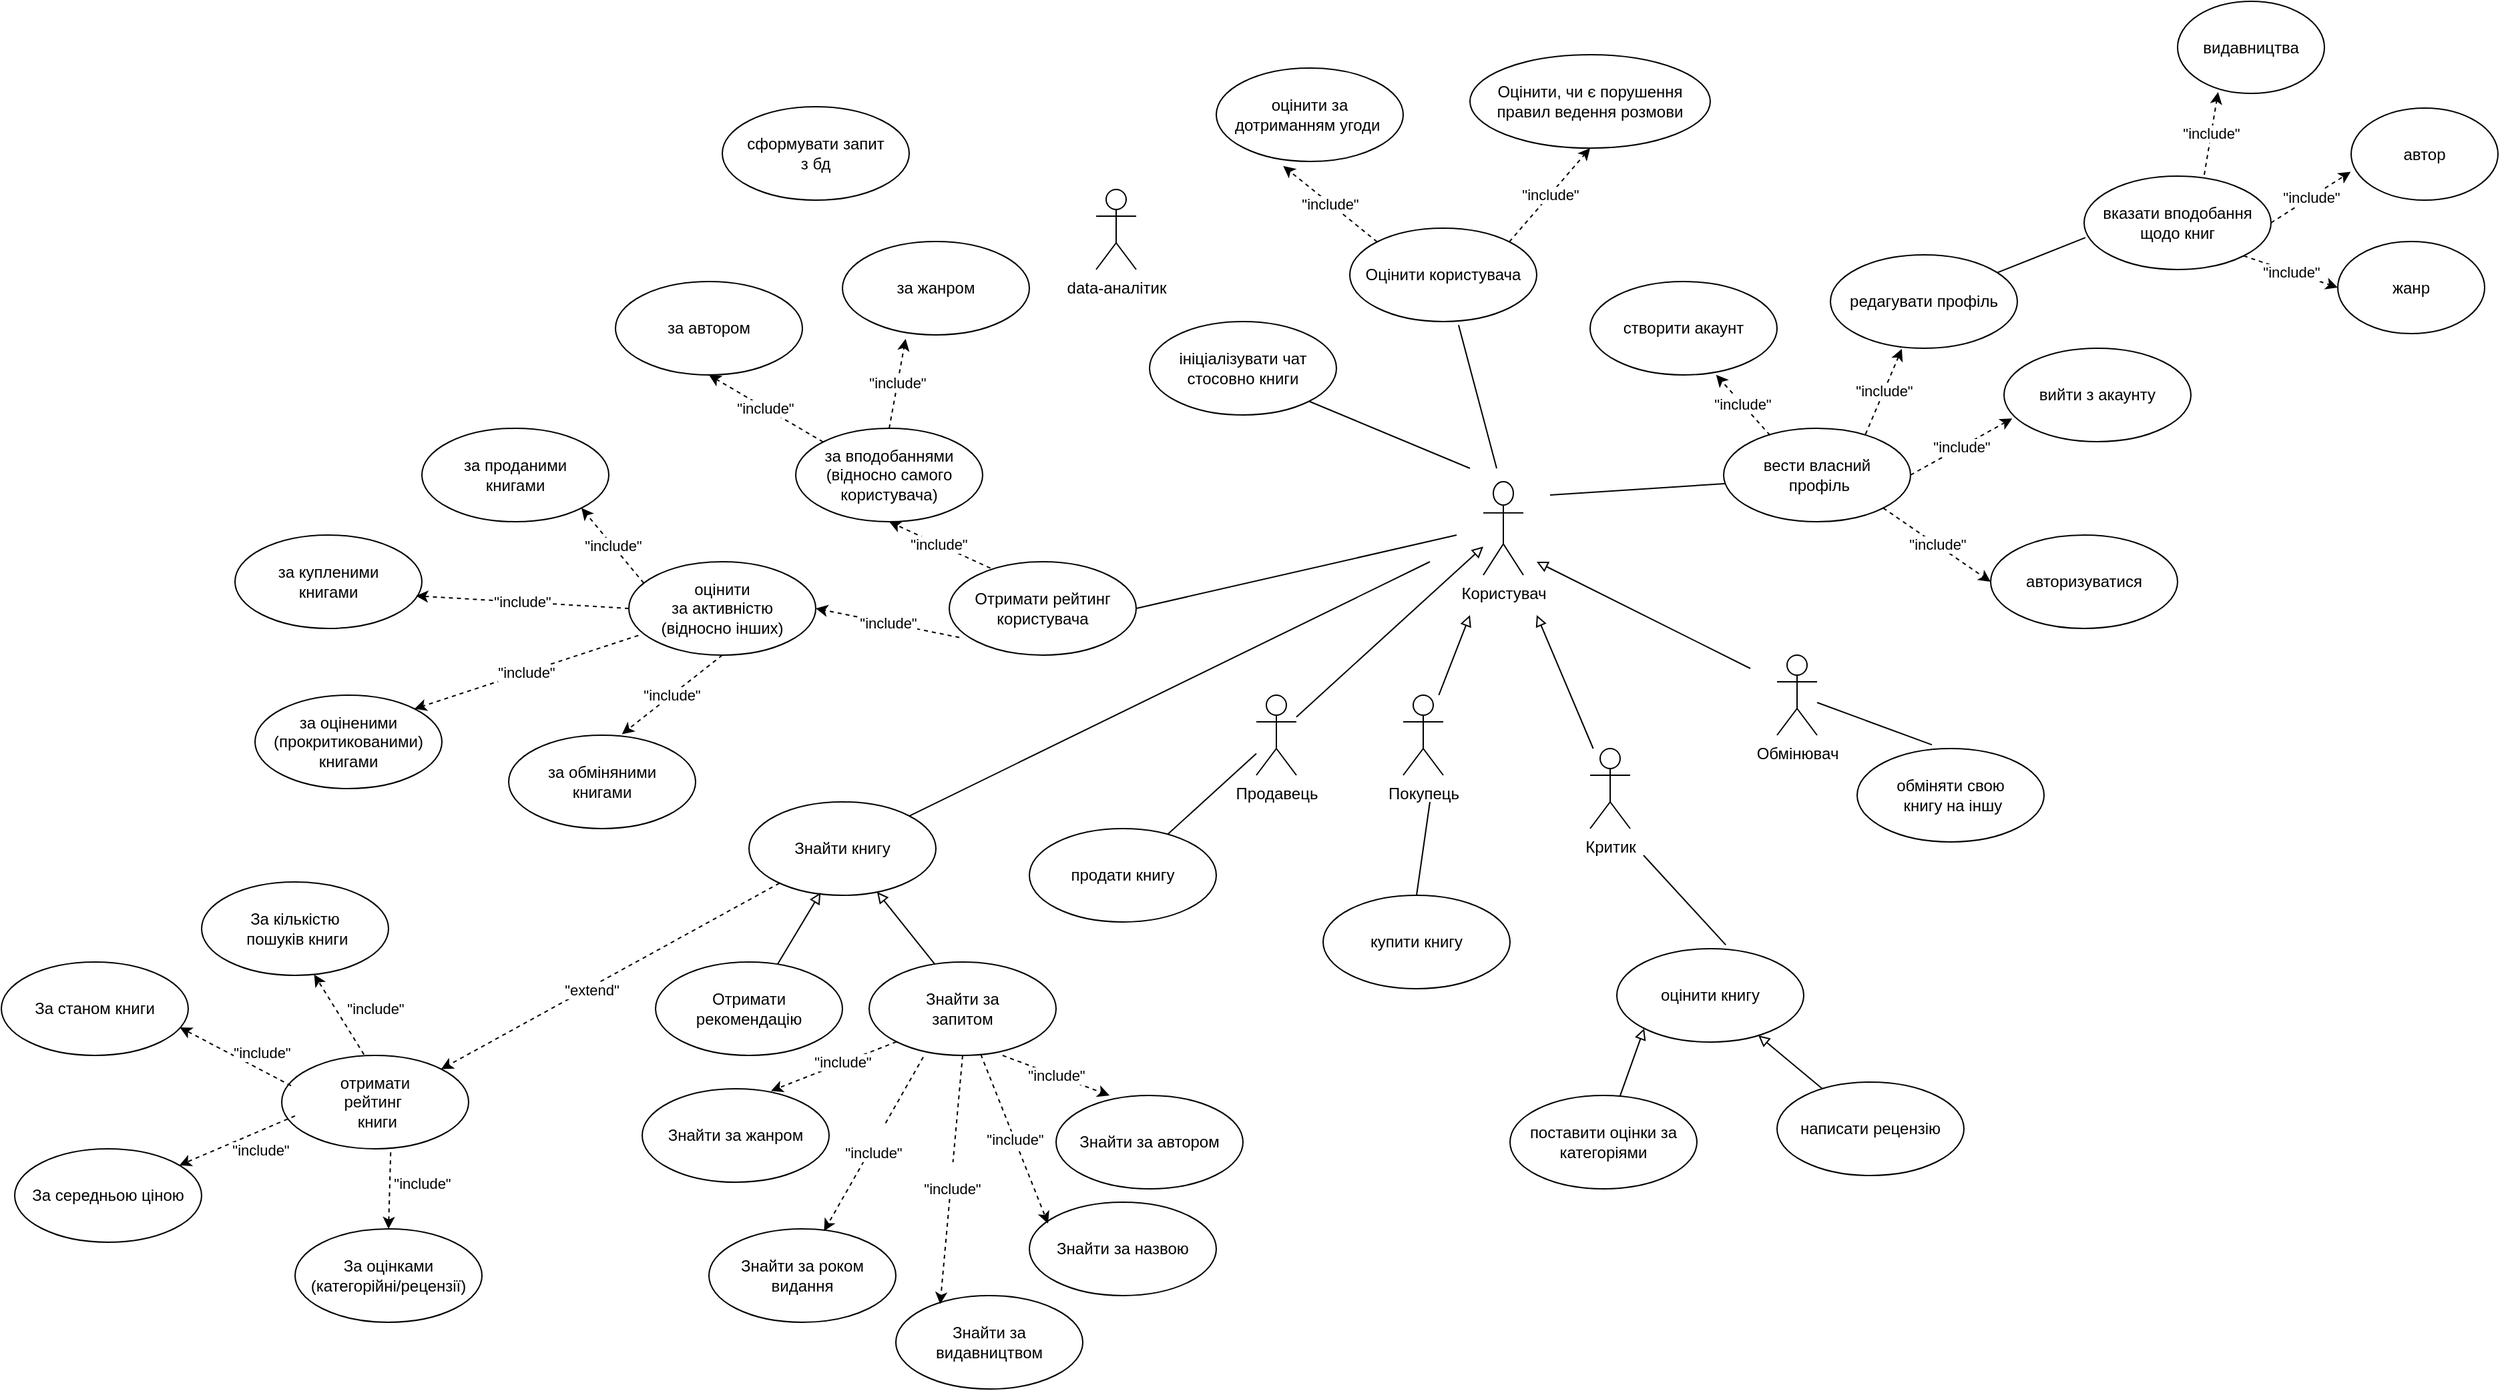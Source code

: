 <mxfile version="22.0.4" type="github">
  <diagram name="Page-1" id="PlRaamHKNmshIAI-MbCV">
    <mxGraphModel dx="2540" dy="1534" grid="1" gridSize="10" guides="1" tooltips="1" connect="1" arrows="1" fold="1" page="1" pageScale="1" pageWidth="850" pageHeight="1100" math="0" shadow="0">
      <root>
        <mxCell id="0" />
        <mxCell id="1" parent="0" />
        <mxCell id="7-uCfjUR-_uSP8bJXize-2" value="Користувач" style="shape=umlActor;verticalLabelPosition=bottom;verticalAlign=top;html=1;" parent="1" vertex="1">
          <mxGeometry x="230" y="130" width="30" height="70" as="geometry" />
        </mxCell>
        <mxCell id="7-uCfjUR-_uSP8bJXize-10" style="rounded=0;orthogonalLoop=1;jettySize=auto;html=1;endArrow=block;endFill=0;" parent="1" source="7-uCfjUR-_uSP8bJXize-3" target="7-uCfjUR-_uSP8bJXize-2" edge="1">
          <mxGeometry relative="1" as="geometry" />
        </mxCell>
        <mxCell id="7-uCfjUR-_uSP8bJXize-3" value="Продавець" style="shape=umlActor;verticalLabelPosition=bottom;verticalAlign=top;html=1;" parent="1" vertex="1">
          <mxGeometry x="60" y="290" width="30" height="60" as="geometry" />
        </mxCell>
        <mxCell id="7-uCfjUR-_uSP8bJXize-11" style="rounded=0;orthogonalLoop=1;jettySize=auto;html=1;endArrow=block;endFill=0;" parent="1" source="7-uCfjUR-_uSP8bJXize-6" edge="1">
          <mxGeometry relative="1" as="geometry">
            <mxPoint x="220" y="230" as="targetPoint" />
          </mxGeometry>
        </mxCell>
        <mxCell id="7-uCfjUR-_uSP8bJXize-6" value="Покупець" style="shape=umlActor;verticalLabelPosition=bottom;verticalAlign=top;html=1;" parent="1" vertex="1">
          <mxGeometry x="170" y="290" width="30" height="60" as="geometry" />
        </mxCell>
        <mxCell id="7-uCfjUR-_uSP8bJXize-12" style="rounded=0;orthogonalLoop=1;jettySize=auto;html=1;endArrow=block;endFill=0;" parent="1" source="7-uCfjUR-_uSP8bJXize-7" edge="1">
          <mxGeometry relative="1" as="geometry">
            <mxPoint x="270" y="230" as="targetPoint" />
          </mxGeometry>
        </mxCell>
        <mxCell id="7-uCfjUR-_uSP8bJXize-7" value="Критик" style="shape=umlActor;verticalLabelPosition=bottom;verticalAlign=top;html=1;" parent="1" vertex="1">
          <mxGeometry x="310" y="330" width="30" height="60" as="geometry" />
        </mxCell>
        <mxCell id="7-uCfjUR-_uSP8bJXize-9" value="Обмінювач" style="shape=umlActor;verticalLabelPosition=bottom;verticalAlign=top;html=1;" parent="1" vertex="1">
          <mxGeometry x="450" y="260" width="30" height="60" as="geometry" />
        </mxCell>
        <mxCell id="7-uCfjUR-_uSP8bJXize-13" style="rounded=0;orthogonalLoop=1;jettySize=auto;html=1;endArrow=block;endFill=0;" parent="1" edge="1">
          <mxGeometry relative="1" as="geometry">
            <mxPoint x="270" y="190" as="targetPoint" />
            <mxPoint x="430" y="270" as="sourcePoint" />
          </mxGeometry>
        </mxCell>
        <mxCell id="7-uCfjUR-_uSP8bJXize-15" value="створити акаунт" style="ellipse;whiteSpace=wrap;html=1;" parent="1" vertex="1">
          <mxGeometry x="310" y="-20" width="140" height="70" as="geometry" />
        </mxCell>
        <mxCell id="7-uCfjUR-_uSP8bJXize-16" value="авторизуватися" style="ellipse;whiteSpace=wrap;html=1;" parent="1" vertex="1">
          <mxGeometry x="610" y="170" width="140" height="70" as="geometry" />
        </mxCell>
        <mxCell id="7-uCfjUR-_uSP8bJXize-17" value="редагувати профіль" style="ellipse;whiteSpace=wrap;html=1;" parent="1" vertex="1">
          <mxGeometry x="490" y="-40" width="140" height="70" as="geometry" />
        </mxCell>
        <mxCell id="7-uCfjUR-_uSP8bJXize-18" value="вийти з акаунту" style="ellipse;whiteSpace=wrap;html=1;" parent="1" vertex="1">
          <mxGeometry x="620" y="30" width="140" height="70" as="geometry" />
        </mxCell>
        <mxCell id="7-uCfjUR-_uSP8bJXize-20" value="продати книгу" style="ellipse;whiteSpace=wrap;html=1;" parent="1" vertex="1">
          <mxGeometry x="-110" y="390" width="140" height="70" as="geometry" />
        </mxCell>
        <mxCell id="7-uCfjUR-_uSP8bJXize-21" value="купити книгу" style="ellipse;whiteSpace=wrap;html=1;" parent="1" vertex="1">
          <mxGeometry x="110" y="440" width="140" height="70" as="geometry" />
        </mxCell>
        <mxCell id="7-uCfjUR-_uSP8bJXize-23" value="оцінити книгу" style="ellipse;whiteSpace=wrap;html=1;" parent="1" vertex="1">
          <mxGeometry x="330" y="480" width="140" height="70" as="geometry" />
        </mxCell>
        <mxCell id="7-uCfjUR-_uSP8bJXize-24" value="Отримати рейтинг користувача" style="ellipse;whiteSpace=wrap;html=1;" parent="1" vertex="1">
          <mxGeometry x="-170" y="190" width="140" height="70" as="geometry" />
        </mxCell>
        <mxCell id="7-uCfjUR-_uSP8bJXize-29" style="rounded=0;orthogonalLoop=1;jettySize=auto;html=1;endArrow=none;endFill=0;entryX=0.019;entryY=0.591;entryDx=0;entryDy=0;entryPerimeter=0;" parent="1" target="BU4Vp2ihJxP2OycMbJh8-43" edge="1">
          <mxGeometry relative="1" as="geometry">
            <mxPoint x="280" y="140" as="sourcePoint" />
            <mxPoint x="454" y="233" as="targetPoint" />
          </mxGeometry>
        </mxCell>
        <mxCell id="7-uCfjUR-_uSP8bJXize-32" style="rounded=0;orthogonalLoop=1;jettySize=auto;html=1;endArrow=none;endFill=0;entryX=0.583;entryY=-0.04;entryDx=0;entryDy=0;entryPerimeter=0;" parent="1" target="7-uCfjUR-_uSP8bJXize-23" edge="1">
          <mxGeometry relative="1" as="geometry">
            <mxPoint x="350" y="410" as="sourcePoint" />
            <mxPoint x="424" y="445" as="targetPoint" />
          </mxGeometry>
        </mxCell>
        <mxCell id="7-uCfjUR-_uSP8bJXize-33" style="rounded=0;orthogonalLoop=1;jettySize=auto;html=1;endArrow=none;endFill=0;entryX=0.5;entryY=0;entryDx=0;entryDy=0;" parent="1" target="7-uCfjUR-_uSP8bJXize-21" edge="1">
          <mxGeometry relative="1" as="geometry">
            <mxPoint x="190" y="370" as="sourcePoint" />
            <mxPoint x="434" y="455" as="targetPoint" />
          </mxGeometry>
        </mxCell>
        <mxCell id="7-uCfjUR-_uSP8bJXize-37" style="rounded=0;orthogonalLoop=1;jettySize=auto;html=1;endArrow=none;endFill=0;" parent="1" source="7-uCfjUR-_uSP8bJXize-3" target="7-uCfjUR-_uSP8bJXize-20" edge="1">
          <mxGeometry relative="1" as="geometry">
            <mxPoint x="320" y="403" as="sourcePoint" />
            <mxPoint x="312" y="547" as="targetPoint" />
          </mxGeometry>
        </mxCell>
        <mxCell id="7-uCfjUR-_uSP8bJXize-39" style="rounded=0;orthogonalLoop=1;jettySize=auto;html=1;endArrow=none;endFill=0;entryX=1;entryY=0.5;entryDx=0;entryDy=0;" parent="1" target="7-uCfjUR-_uSP8bJXize-24" edge="1">
          <mxGeometry relative="1" as="geometry">
            <mxPoint x="210" y="170" as="sourcePoint" />
            <mxPoint x="332" y="567" as="targetPoint" />
          </mxGeometry>
        </mxCell>
        <mxCell id="7-uCfjUR-_uSP8bJXize-40" value="обміняти свою&lt;br&gt;&amp;nbsp;книгу на іншу" style="ellipse;whiteSpace=wrap;html=1;" parent="1" vertex="1">
          <mxGeometry x="510" y="330" width="140" height="70" as="geometry" />
        </mxCell>
        <mxCell id="7-uCfjUR-_uSP8bJXize-41" style="rounded=0;orthogonalLoop=1;jettySize=auto;html=1;endArrow=none;endFill=0;entryX=0.4;entryY=-0.04;entryDx=0;entryDy=0;entryPerimeter=0;" parent="1" source="7-uCfjUR-_uSP8bJXize-9" target="7-uCfjUR-_uSP8bJXize-40" edge="1">
          <mxGeometry relative="1" as="geometry">
            <mxPoint x="620" y="410" as="sourcePoint" />
            <mxPoint x="342" y="577" as="targetPoint" />
          </mxGeometry>
        </mxCell>
        <mxCell id="7-uCfjUR-_uSP8bJXize-42" value="ініціалізувати чат стосовно книги" style="ellipse;whiteSpace=wrap;html=1;" parent="1" vertex="1">
          <mxGeometry x="-20" y="10" width="140" height="70" as="geometry" />
        </mxCell>
        <mxCell id="7-uCfjUR-_uSP8bJXize-43" style="rounded=0;orthogonalLoop=1;jettySize=auto;html=1;endArrow=none;endFill=0;entryX=1;entryY=1;entryDx=0;entryDy=0;" parent="1" target="7-uCfjUR-_uSP8bJXize-42" edge="1">
          <mxGeometry relative="1" as="geometry">
            <mxPoint x="220" y="120" as="sourcePoint" />
            <mxPoint x="352" y="587" as="targetPoint" />
          </mxGeometry>
        </mxCell>
        <mxCell id="BU4Vp2ihJxP2OycMbJh8-3" style="rounded=0;orthogonalLoop=1;jettySize=auto;html=1;entryX=0;entryY=1;entryDx=0;entryDy=0;endArrow=block;endFill=0;" parent="1" source="BU4Vp2ihJxP2OycMbJh8-1" target="7-uCfjUR-_uSP8bJXize-23" edge="1">
          <mxGeometry relative="1" as="geometry" />
        </mxCell>
        <mxCell id="BU4Vp2ihJxP2OycMbJh8-1" value="поставити оцінки за категоріями" style="ellipse;whiteSpace=wrap;html=1;" parent="1" vertex="1">
          <mxGeometry x="250" y="590" width="140" height="70" as="geometry" />
        </mxCell>
        <mxCell id="BU4Vp2ihJxP2OycMbJh8-4" style="rounded=0;orthogonalLoop=1;jettySize=auto;html=1;endArrow=block;endFill=0;" parent="1" source="BU4Vp2ihJxP2OycMbJh8-2" target="7-uCfjUR-_uSP8bJXize-23" edge="1">
          <mxGeometry relative="1" as="geometry" />
        </mxCell>
        <mxCell id="BU4Vp2ihJxP2OycMbJh8-2" value="написати рецензію" style="ellipse;whiteSpace=wrap;html=1;" parent="1" vertex="1">
          <mxGeometry x="450" y="580" width="140" height="70" as="geometry" />
        </mxCell>
        <mxCell id="BU4Vp2ihJxP2OycMbJh8-5" value="Знайти книгу" style="ellipse;whiteSpace=wrap;html=1;" parent="1" vertex="1">
          <mxGeometry x="-320" y="370" width="140" height="70" as="geometry" />
        </mxCell>
        <mxCell id="BU4Vp2ihJxP2OycMbJh8-6" value="Знайти за автором" style="ellipse;whiteSpace=wrap;html=1;" parent="1" vertex="1">
          <mxGeometry x="-90" y="590" width="140" height="70" as="geometry" />
        </mxCell>
        <mxCell id="BU4Vp2ihJxP2OycMbJh8-7" value="Знайти за жанром" style="ellipse;whiteSpace=wrap;html=1;" parent="1" vertex="1">
          <mxGeometry x="-400" y="585" width="140" height="70" as="geometry" />
        </mxCell>
        <mxCell id="BU4Vp2ihJxP2OycMbJh8-8" value="Знайти за видавництвом" style="ellipse;whiteSpace=wrap;html=1;" parent="1" vertex="1">
          <mxGeometry x="-210" y="740" width="140" height="70" as="geometry" />
        </mxCell>
        <mxCell id="BU4Vp2ihJxP2OycMbJh8-9" value="Знайти за роком видання" style="ellipse;whiteSpace=wrap;html=1;" parent="1" vertex="1">
          <mxGeometry x="-350" y="690" width="140" height="70" as="geometry" />
        </mxCell>
        <mxCell id="BU4Vp2ihJxP2OycMbJh8-10" value="Знайти за назвою" style="ellipse;whiteSpace=wrap;html=1;" parent="1" vertex="1">
          <mxGeometry x="-110" y="670" width="140" height="70" as="geometry" />
        </mxCell>
        <mxCell id="BU4Vp2ihJxP2OycMbJh8-12" value="Отримати &lt;br&gt;рекомендацію" style="ellipse;whiteSpace=wrap;html=1;" parent="1" vertex="1">
          <mxGeometry x="-390" y="490" width="140" height="70" as="geometry" />
        </mxCell>
        <mxCell id="BU4Vp2ihJxP2OycMbJh8-13" value="Знайти за &lt;br&gt;запитом" style="ellipse;whiteSpace=wrap;html=1;" parent="1" vertex="1">
          <mxGeometry x="-230" y="490" width="140" height="70" as="geometry" />
        </mxCell>
        <mxCell id="BU4Vp2ihJxP2OycMbJh8-17" style="rounded=0;orthogonalLoop=1;jettySize=auto;html=1;exitX=0;exitY=1;exitDx=0;exitDy=0;entryX=0.689;entryY=0.023;entryDx=0;entryDy=0;entryPerimeter=0;dashed=1;" parent="1" source="BU4Vp2ihJxP2OycMbJh8-13" target="BU4Vp2ihJxP2OycMbJh8-7" edge="1">
          <mxGeometry relative="1" as="geometry" />
        </mxCell>
        <mxCell id="BU4Vp2ihJxP2OycMbJh8-22" value="&quot;include&quot;" style="edgeLabel;html=1;align=center;verticalAlign=middle;resizable=0;points=[];" parent="BU4Vp2ihJxP2OycMbJh8-17" vertex="1" connectable="0">
          <mxGeometry x="0.253" y="-3" relative="1" as="geometry">
            <mxPoint x="19" y="-5" as="offset" />
          </mxGeometry>
        </mxCell>
        <mxCell id="BU4Vp2ihJxP2OycMbJh8-18" value="&quot;include&quot;" style="rounded=0;orthogonalLoop=1;jettySize=auto;html=1;entryX=0.286;entryY=0;entryDx=0;entryDy=0;entryPerimeter=0;dashed=1;exitX=0.714;exitY=1;exitDx=0;exitDy=0;exitPerimeter=0;" parent="1" source="BU4Vp2ihJxP2OycMbJh8-13" target="BU4Vp2ihJxP2OycMbJh8-6" edge="1">
          <mxGeometry x="0.006" relative="1" as="geometry">
            <mxPoint x="-130" y="550" as="sourcePoint" />
            <mxPoint x="-224" y="602" as="targetPoint" />
            <mxPoint as="offset" />
          </mxGeometry>
        </mxCell>
        <mxCell id="BU4Vp2ihJxP2OycMbJh8-19" value="&lt;br&gt;&lt;span style=&quot;color: rgb(0, 0, 0); font-family: Helvetica; font-size: 11px; font-style: normal; font-variant-ligatures: normal; font-variant-caps: normal; font-weight: 400; letter-spacing: normal; orphans: 2; text-align: center; text-indent: 0px; text-transform: none; widows: 2; word-spacing: 0px; -webkit-text-stroke-width: 0px; background-color: rgb(255, 255, 255); text-decoration-thickness: initial; text-decoration-style: initial; text-decoration-color: initial; float: none; display: inline !important;&quot;&gt;&quot;include&quot;&lt;/span&gt;&lt;br&gt;" style="rounded=0;orthogonalLoop=1;jettySize=auto;html=1;exitX=0.311;exitY=1.017;exitDx=0;exitDy=0;entryX=0.637;entryY=0.023;entryDx=0;entryDy=0;entryPerimeter=0;dashed=1;exitPerimeter=0;" parent="1" edge="1">
          <mxGeometry relative="1" as="geometry">
            <mxPoint x="-189.46" y="561.19" as="sourcePoint" />
            <mxPoint x="-263.82" y="691.61" as="targetPoint" />
          </mxGeometry>
        </mxCell>
        <mxCell id="BU4Vp2ihJxP2OycMbJh8-20" value="&lt;br&gt;&lt;span style=&quot;color: rgb(0, 0, 0); font-family: Helvetica; font-size: 11px; font-style: normal; font-variant-ligatures: normal; font-variant-caps: normal; font-weight: 400; letter-spacing: normal; orphans: 2; text-align: center; text-indent: 0px; text-transform: none; widows: 2; word-spacing: 0px; -webkit-text-stroke-width: 0px; background-color: rgb(255, 255, 255); text-decoration-thickness: initial; text-decoration-style: initial; text-decoration-color: initial; float: none; display: inline !important;&quot;&gt;&quot;include&quot;&lt;/span&gt;&lt;br&gt;" style="rounded=0;orthogonalLoop=1;jettySize=auto;html=1;exitX=0.5;exitY=1;exitDx=0;exitDy=0;entryX=0.237;entryY=0.091;entryDx=0;entryDy=0;entryPerimeter=0;dashed=1;" parent="1" source="BU4Vp2ihJxP2OycMbJh8-13" target="BU4Vp2ihJxP2OycMbJh8-8" edge="1">
          <mxGeometry relative="1" as="geometry">
            <mxPoint x="-179" y="580" as="sourcePoint" />
            <mxPoint x="-204" y="622" as="targetPoint" />
          </mxGeometry>
        </mxCell>
        <mxCell id="BU4Vp2ihJxP2OycMbJh8-21" value="&quot;include&quot;" style="rounded=0;orthogonalLoop=1;jettySize=auto;html=1;entryX=0.1;entryY=0.229;entryDx=0;entryDy=0;entryPerimeter=0;dashed=1;" parent="1" source="BU4Vp2ihJxP2OycMbJh8-13" target="BU4Vp2ihJxP2OycMbJh8-10" edge="1">
          <mxGeometry relative="1" as="geometry">
            <mxPoint x="-169" y="590" as="sourcePoint" />
            <mxPoint x="-194" y="632" as="targetPoint" />
          </mxGeometry>
        </mxCell>
        <mxCell id="BU4Vp2ihJxP2OycMbJh8-24" style="rounded=0;orthogonalLoop=1;jettySize=auto;html=1;endArrow=block;endFill=0;exitX=0.351;exitY=0.023;exitDx=0;exitDy=0;exitPerimeter=0;" parent="1" source="BU4Vp2ihJxP2OycMbJh8-13" target="BU4Vp2ihJxP2OycMbJh8-5" edge="1">
          <mxGeometry relative="1" as="geometry">
            <mxPoint x="206" y="643" as="sourcePoint" />
            <mxPoint x="170" y="580" as="targetPoint" />
          </mxGeometry>
        </mxCell>
        <mxCell id="BU4Vp2ihJxP2OycMbJh8-25" style="rounded=0;orthogonalLoop=1;jettySize=auto;html=1;endArrow=block;endFill=0;exitX=0.653;exitY=0.023;exitDx=0;exitDy=0;exitPerimeter=0;entryX=0.383;entryY=0.971;entryDx=0;entryDy=0;entryPerimeter=0;" parent="1" source="BU4Vp2ihJxP2OycMbJh8-12" target="BU4Vp2ihJxP2OycMbJh8-5" edge="1">
          <mxGeometry relative="1" as="geometry">
            <mxPoint x="-171" y="502" as="sourcePoint" />
            <mxPoint x="-214" y="447" as="targetPoint" />
          </mxGeometry>
        </mxCell>
        <mxCell id="BU4Vp2ihJxP2OycMbJh8-26" value="оцінити &lt;br&gt;за активністю&lt;br&gt;(відносно інших)" style="ellipse;whiteSpace=wrap;html=1;" parent="1" vertex="1">
          <mxGeometry x="-410" y="190" width="140" height="70" as="geometry" />
        </mxCell>
        <mxCell id="BU4Vp2ihJxP2OycMbJh8-27" value="за вподобаннями&lt;br&gt;(відносно самого користувача)" style="ellipse;whiteSpace=wrap;html=1;" parent="1" vertex="1">
          <mxGeometry x="-285" y="90" width="140" height="70" as="geometry" />
        </mxCell>
        <mxCell id="BU4Vp2ihJxP2OycMbJh8-29" value="&quot;include&quot;" style="rounded=0;orthogonalLoop=1;jettySize=auto;html=1;entryX=1;entryY=0.5;entryDx=0;entryDy=0;dashed=1;exitX=0.054;exitY=0.811;exitDx=0;exitDy=0;exitPerimeter=0;" parent="1" source="7-uCfjUR-_uSP8bJXize-24" target="BU4Vp2ihJxP2OycMbJh8-26" edge="1">
          <mxGeometry x="0.006" relative="1" as="geometry">
            <mxPoint x="-120" y="570" as="sourcePoint" />
            <mxPoint x="-40" y="600" as="targetPoint" />
            <mxPoint as="offset" />
          </mxGeometry>
        </mxCell>
        <mxCell id="BU4Vp2ihJxP2OycMbJh8-30" value="&quot;include&quot;" style="rounded=0;orthogonalLoop=1;jettySize=auto;html=1;entryX=0.5;entryY=1;entryDx=0;entryDy=0;dashed=1;exitX=0.22;exitY=0.069;exitDx=0;exitDy=0;exitPerimeter=0;" parent="1" source="7-uCfjUR-_uSP8bJXize-24" target="BU4Vp2ihJxP2OycMbJh8-27" edge="1">
          <mxGeometry x="0.015" relative="1" as="geometry">
            <mxPoint x="-112" y="217" as="sourcePoint" />
            <mxPoint x="-210" y="235" as="targetPoint" />
            <mxPoint as="offset" />
          </mxGeometry>
        </mxCell>
        <mxCell id="BU4Vp2ihJxP2OycMbJh8-31" value="за жанром" style="ellipse;whiteSpace=wrap;html=1;" parent="1" vertex="1">
          <mxGeometry x="-250" y="-50" width="140" height="70" as="geometry" />
        </mxCell>
        <mxCell id="BU4Vp2ihJxP2OycMbJh8-32" value="за автором" style="ellipse;whiteSpace=wrap;html=1;" parent="1" vertex="1">
          <mxGeometry x="-420" y="-20" width="140" height="70" as="geometry" />
        </mxCell>
        <mxCell id="BU4Vp2ihJxP2OycMbJh8-34" value="за проданими &lt;br&gt;книгами" style="ellipse;whiteSpace=wrap;html=1;" parent="1" vertex="1">
          <mxGeometry x="-565" y="90" width="140" height="70" as="geometry" />
        </mxCell>
        <mxCell id="BU4Vp2ihJxP2OycMbJh8-35" value="за обміняними&lt;br&gt;книгами" style="ellipse;whiteSpace=wrap;html=1;" parent="1" vertex="1">
          <mxGeometry x="-500" y="320" width="140" height="70" as="geometry" />
        </mxCell>
        <mxCell id="BU4Vp2ihJxP2OycMbJh8-36" value="за купленими&lt;br&gt;книгами" style="ellipse;whiteSpace=wrap;html=1;" parent="1" vertex="1">
          <mxGeometry x="-705" y="170" width="140" height="70" as="geometry" />
        </mxCell>
        <mxCell id="BU4Vp2ihJxP2OycMbJh8-37" value="за оціненими&lt;br&gt;(прокритикованими)&lt;br&gt;книгами" style="ellipse;whiteSpace=wrap;html=1;" parent="1" vertex="1">
          <mxGeometry x="-690" y="290" width="140" height="70" as="geometry" />
        </mxCell>
        <mxCell id="BU4Vp2ihJxP2OycMbJh8-38" value="&quot;include&quot;" style="rounded=0;orthogonalLoop=1;jettySize=auto;html=1;entryX=1;entryY=1;entryDx=0;entryDy=0;dashed=1;exitX=0.08;exitY=0.229;exitDx=0;exitDy=0;exitPerimeter=0;" parent="1" source="BU4Vp2ihJxP2OycMbJh8-26" target="BU4Vp2ihJxP2OycMbJh8-34" edge="1">
          <mxGeometry x="0.006" relative="1" as="geometry">
            <mxPoint x="-112" y="217" as="sourcePoint" />
            <mxPoint x="-210" y="235" as="targetPoint" />
            <mxPoint as="offset" />
          </mxGeometry>
        </mxCell>
        <mxCell id="BU4Vp2ihJxP2OycMbJh8-39" value="&quot;include&quot;" style="rounded=0;orthogonalLoop=1;jettySize=auto;html=1;entryX=0.969;entryY=0.651;entryDx=0;entryDy=0;dashed=1;exitX=0;exitY=0.5;exitDx=0;exitDy=0;entryPerimeter=0;" parent="1" source="BU4Vp2ihJxP2OycMbJh8-26" target="BU4Vp2ihJxP2OycMbJh8-36" edge="1">
          <mxGeometry x="0.006" relative="1" as="geometry">
            <mxPoint x="-102" y="227" as="sourcePoint" />
            <mxPoint x="-200" y="245" as="targetPoint" />
            <mxPoint as="offset" />
          </mxGeometry>
        </mxCell>
        <mxCell id="BU4Vp2ihJxP2OycMbJh8-40" value="&quot;include&quot;" style="rounded=0;orthogonalLoop=1;jettySize=auto;html=1;entryX=1;entryY=0;entryDx=0;entryDy=0;dashed=1;exitX=0.051;exitY=0.789;exitDx=0;exitDy=0;exitPerimeter=0;" parent="1" source="BU4Vp2ihJxP2OycMbJh8-26" target="BU4Vp2ihJxP2OycMbJh8-37" edge="1">
          <mxGeometry x="0.006" relative="1" as="geometry">
            <mxPoint x="-92" y="237" as="sourcePoint" />
            <mxPoint x="-190" y="255" as="targetPoint" />
            <mxPoint as="offset" />
          </mxGeometry>
        </mxCell>
        <mxCell id="BU4Vp2ihJxP2OycMbJh8-41" value="&quot;include&quot;" style="rounded=0;orthogonalLoop=1;jettySize=auto;html=1;entryX=0.606;entryY=-0.011;entryDx=0;entryDy=0;dashed=1;exitX=0.5;exitY=1;exitDx=0;exitDy=0;entryPerimeter=0;" parent="1" source="BU4Vp2ihJxP2OycMbJh8-26" target="BU4Vp2ihJxP2OycMbJh8-35" edge="1">
          <mxGeometry x="0.006" relative="1" as="geometry">
            <mxPoint x="-82" y="247" as="sourcePoint" />
            <mxPoint x="-180" y="265" as="targetPoint" />
            <mxPoint as="offset" />
          </mxGeometry>
        </mxCell>
        <mxCell id="BU4Vp2ihJxP2OycMbJh8-43" value="вести власний&lt;br&gt;&amp;nbsp;профіль" style="ellipse;whiteSpace=wrap;html=1;" parent="1" vertex="1">
          <mxGeometry x="410" y="90" width="140" height="70" as="geometry" />
        </mxCell>
        <mxCell id="BU4Vp2ihJxP2OycMbJh8-44" value="&quot;include&quot;" style="rounded=0;orthogonalLoop=1;jettySize=auto;html=1;entryX=0;entryY=0.5;entryDx=0;entryDy=0;dashed=1;exitX=1;exitY=1;exitDx=0;exitDy=0;" parent="1" source="BU4Vp2ihJxP2OycMbJh8-43" target="7-uCfjUR-_uSP8bJXize-16" edge="1">
          <mxGeometry x="0.006" relative="1" as="geometry">
            <mxPoint x="548" y="186" as="sourcePoint" />
            <mxPoint x="450" y="204" as="targetPoint" />
            <mxPoint as="offset" />
          </mxGeometry>
        </mxCell>
        <mxCell id="BU4Vp2ihJxP2OycMbJh8-45" value="&quot;include&quot;" style="rounded=0;orthogonalLoop=1;jettySize=auto;html=1;entryX=0.044;entryY=0.752;entryDx=0;entryDy=0;dashed=1;exitX=1;exitY=0.5;exitDx=0;exitDy=0;entryPerimeter=0;" parent="1" source="BU4Vp2ihJxP2OycMbJh8-43" target="7-uCfjUR-_uSP8bJXize-18" edge="1">
          <mxGeometry x="0.006" relative="1" as="geometry">
            <mxPoint x="539" y="160" as="sourcePoint" />
            <mxPoint x="620" y="215" as="targetPoint" />
            <mxPoint as="offset" />
          </mxGeometry>
        </mxCell>
        <mxCell id="BU4Vp2ihJxP2OycMbJh8-46" value="&quot;include&quot;" style="rounded=0;orthogonalLoop=1;jettySize=auto;html=1;entryX=0.382;entryY=1.007;entryDx=0;entryDy=0;dashed=1;exitX=0.759;exitY=0.064;exitDx=0;exitDy=0;exitPerimeter=0;entryPerimeter=0;" parent="1" source="BU4Vp2ihJxP2OycMbJh8-43" target="7-uCfjUR-_uSP8bJXize-17" edge="1">
          <mxGeometry x="0.006" relative="1" as="geometry">
            <mxPoint x="549" y="170" as="sourcePoint" />
            <mxPoint x="630" y="225" as="targetPoint" />
            <mxPoint as="offset" />
          </mxGeometry>
        </mxCell>
        <mxCell id="BU4Vp2ihJxP2OycMbJh8-47" value="&quot;include&quot;" style="rounded=0;orthogonalLoop=1;jettySize=auto;html=1;entryX=0.674;entryY=0.999;entryDx=0;entryDy=0;dashed=1;exitX=0.248;exitY=0.074;exitDx=0;exitDy=0;exitPerimeter=0;entryPerimeter=0;" parent="1" source="BU4Vp2ihJxP2OycMbJh8-43" target="7-uCfjUR-_uSP8bJXize-15" edge="1">
          <mxGeometry x="0.006" relative="1" as="geometry">
            <mxPoint x="559" y="180" as="sourcePoint" />
            <mxPoint x="640" y="235" as="targetPoint" />
            <mxPoint as="offset" />
          </mxGeometry>
        </mxCell>
        <mxCell id="BU4Vp2ihJxP2OycMbJh8-56" value="оцінити за &lt;br&gt;дотриманням угоди&amp;nbsp;" style="ellipse;whiteSpace=wrap;html=1;" parent="1" vertex="1">
          <mxGeometry x="30" y="-180" width="140" height="70" as="geometry" />
        </mxCell>
        <mxCell id="BU4Vp2ihJxP2OycMbJh8-57" value="Оцінити, чи є порушення правил ведення розмови" style="ellipse;whiteSpace=wrap;html=1;" parent="1" vertex="1">
          <mxGeometry x="220" y="-190" width="180" height="70" as="geometry" />
        </mxCell>
        <mxCell id="BU4Vp2ihJxP2OycMbJh8-58" value="Оцінити користувача" style="ellipse;whiteSpace=wrap;html=1;" parent="1" vertex="1">
          <mxGeometry x="130" y="-60" width="140" height="70" as="geometry" />
        </mxCell>
        <mxCell id="BU4Vp2ihJxP2OycMbJh8-60" value="&quot;include&quot;" style="rounded=0;orthogonalLoop=1;jettySize=auto;html=1;dashed=1;exitX=1;exitY=0;exitDx=0;exitDy=0;entryX=0.5;entryY=1;entryDx=0;entryDy=0;" parent="1" source="BU4Vp2ihJxP2OycMbJh8-58" target="BU4Vp2ihJxP2OycMbJh8-57" edge="1">
          <mxGeometry x="0.006" relative="1" as="geometry">
            <mxPoint x="500" y="130" as="sourcePoint" />
            <mxPoint x="880" y="260" as="targetPoint" />
            <mxPoint as="offset" />
          </mxGeometry>
        </mxCell>
        <mxCell id="BU4Vp2ihJxP2OycMbJh8-61" value="&quot;include&quot;" style="rounded=0;orthogonalLoop=1;jettySize=auto;html=1;dashed=1;exitX=0;exitY=0;exitDx=0;exitDy=0;entryX=0.358;entryY=1.048;entryDx=0;entryDy=0;entryPerimeter=0;" parent="1" source="BU4Vp2ihJxP2OycMbJh8-58" target="BU4Vp2ihJxP2OycMbJh8-56" edge="1">
          <mxGeometry x="0.006" relative="1" as="geometry">
            <mxPoint x="800" y="280" as="sourcePoint" />
            <mxPoint x="1040" y="285" as="targetPoint" />
            <mxPoint as="offset" />
          </mxGeometry>
        </mxCell>
        <mxCell id="BU4Vp2ihJxP2OycMbJh8-62" style="rounded=0;orthogonalLoop=1;jettySize=auto;html=1;endArrow=none;endFill=0;entryX=0.582;entryY=1.038;entryDx=0;entryDy=0;entryPerimeter=0;" parent="1" target="BU4Vp2ihJxP2OycMbJh8-58" edge="1">
          <mxGeometry relative="1" as="geometry">
            <mxPoint x="240" y="120" as="sourcePoint" />
            <mxPoint x="110" y="80" as="targetPoint" />
          </mxGeometry>
        </mxCell>
        <mxCell id="BU4Vp2ihJxP2OycMbJh8-65" value="&quot;include&quot;" style="rounded=0;orthogonalLoop=1;jettySize=auto;html=1;entryX=0.5;entryY=1;entryDx=0;entryDy=0;dashed=1;exitX=0;exitY=0;exitDx=0;exitDy=0;" parent="1" source="BU4Vp2ihJxP2OycMbJh8-27" target="BU4Vp2ihJxP2OycMbJh8-32" edge="1">
          <mxGeometry x="0.015" relative="1" as="geometry">
            <mxPoint x="-129" y="205" as="sourcePoint" />
            <mxPoint x="-205" y="170" as="targetPoint" />
            <mxPoint as="offset" />
          </mxGeometry>
        </mxCell>
        <mxCell id="BU4Vp2ihJxP2OycMbJh8-66" value="&quot;include&quot;" style="rounded=0;orthogonalLoop=1;jettySize=auto;html=1;entryX=0.338;entryY=1.042;entryDx=0;entryDy=0;dashed=1;exitX=0.5;exitY=0;exitDx=0;exitDy=0;entryPerimeter=0;" parent="1" source="BU4Vp2ihJxP2OycMbJh8-27" target="BU4Vp2ihJxP2OycMbJh8-31" edge="1">
          <mxGeometry x="0.015" relative="1" as="geometry">
            <mxPoint x="-119" y="215" as="sourcePoint" />
            <mxPoint x="-195" y="180" as="targetPoint" />
            <mxPoint as="offset" />
          </mxGeometry>
        </mxCell>
        <mxCell id="BU4Vp2ihJxP2OycMbJh8-67" value="вказати вподобання щодо книг" style="ellipse;whiteSpace=wrap;html=1;" parent="1" vertex="1">
          <mxGeometry x="680" y="-99" width="140" height="70" as="geometry" />
        </mxCell>
        <mxCell id="BU4Vp2ihJxP2OycMbJh8-70" style="rounded=0;orthogonalLoop=1;jettySize=auto;html=1;endArrow=none;endFill=0;entryX=0.007;entryY=0.658;entryDx=0;entryDy=0;entryPerimeter=0;" parent="1" source="7-uCfjUR-_uSP8bJXize-17" target="BU4Vp2ihJxP2OycMbJh8-67" edge="1">
          <mxGeometry relative="1" as="geometry">
            <mxPoint x="260" y="140" as="sourcePoint" />
            <mxPoint x="231" y="33" as="targetPoint" />
          </mxGeometry>
        </mxCell>
        <mxCell id="BU4Vp2ihJxP2OycMbJh8-71" value="жанр" style="ellipse;whiteSpace=wrap;html=1;" parent="1" vertex="1">
          <mxGeometry x="870" y="-50" width="110" height="69" as="geometry" />
        </mxCell>
        <mxCell id="BU4Vp2ihJxP2OycMbJh8-72" value="автор" style="ellipse;whiteSpace=wrap;html=1;" parent="1" vertex="1">
          <mxGeometry x="880" y="-150" width="110" height="69" as="geometry" />
        </mxCell>
        <mxCell id="BU4Vp2ihJxP2OycMbJh8-73" value="видавництва" style="ellipse;whiteSpace=wrap;html=1;" parent="1" vertex="1">
          <mxGeometry x="750" y="-230" width="110" height="69" as="geometry" />
        </mxCell>
        <mxCell id="BU4Vp2ihJxP2OycMbJh8-74" value="&quot;include&quot;" style="rounded=0;orthogonalLoop=1;jettySize=auto;html=1;entryX=0;entryY=0.5;entryDx=0;entryDy=0;dashed=1;exitX=1;exitY=1;exitDx=0;exitDy=0;" parent="1" source="BU4Vp2ihJxP2OycMbJh8-67" target="BU4Vp2ihJxP2OycMbJh8-71" edge="1">
          <mxGeometry x="0.006" relative="1" as="geometry">
            <mxPoint x="526" y="104" as="sourcePoint" />
            <mxPoint x="553" y="40" as="targetPoint" />
            <mxPoint as="offset" />
          </mxGeometry>
        </mxCell>
        <mxCell id="BU4Vp2ihJxP2OycMbJh8-75" value="&quot;include&quot;" style="rounded=0;orthogonalLoop=1;jettySize=auto;html=1;entryX=-0.003;entryY=0.692;entryDx=0;entryDy=0;dashed=1;exitX=1;exitY=0.5;exitDx=0;exitDy=0;entryPerimeter=0;" parent="1" source="BU4Vp2ihJxP2OycMbJh8-67" target="BU4Vp2ihJxP2OycMbJh8-72" edge="1">
          <mxGeometry x="0.006" relative="1" as="geometry">
            <mxPoint x="810" y="-29" as="sourcePoint" />
            <mxPoint x="880" y="-5" as="targetPoint" />
            <mxPoint as="offset" />
          </mxGeometry>
        </mxCell>
        <mxCell id="BU4Vp2ihJxP2OycMbJh8-76" value="&quot;include&quot;" style="rounded=0;orthogonalLoop=1;jettySize=auto;html=1;entryX=0.276;entryY=0.986;entryDx=0;entryDy=0;dashed=1;entryPerimeter=0;" parent="1" target="BU4Vp2ihJxP2OycMbJh8-73" edge="1">
          <mxGeometry x="0.006" relative="1" as="geometry">
            <mxPoint x="770" y="-100" as="sourcePoint" />
            <mxPoint x="890" y="5" as="targetPoint" />
            <mxPoint as="offset" />
          </mxGeometry>
        </mxCell>
        <mxCell id="BU4Vp2ihJxP2OycMbJh8-87" value="отримати &lt;br&gt;рейтинг&amp;nbsp;&lt;br&gt;&amp;nbsp;книги" style="ellipse;whiteSpace=wrap;html=1;" parent="1" vertex="1">
          <mxGeometry x="-670" y="560" width="140" height="70" as="geometry" />
        </mxCell>
        <mxCell id="BU4Vp2ihJxP2OycMbJh8-88" style="rounded=0;orthogonalLoop=1;jettySize=auto;html=1;entryX=1;entryY=0;entryDx=0;entryDy=0;dashed=1;" parent="1" source="BU4Vp2ihJxP2OycMbJh8-5" target="BU4Vp2ihJxP2OycMbJh8-87" edge="1">
          <mxGeometry relative="1" as="geometry">
            <mxPoint x="-435" y="543" as="sourcePoint" />
            <mxPoint x="-530" y="580" as="targetPoint" />
          </mxGeometry>
        </mxCell>
        <mxCell id="BU4Vp2ihJxP2OycMbJh8-89" value="&quot;extend&quot;" style="edgeLabel;html=1;align=center;verticalAlign=middle;resizable=0;points=[];" parent="BU4Vp2ihJxP2OycMbJh8-88" vertex="1" connectable="0">
          <mxGeometry x="0.253" y="-3" relative="1" as="geometry">
            <mxPoint x="19" y="-5" as="offset" />
          </mxGeometry>
        </mxCell>
        <mxCell id="BU4Vp2ihJxP2OycMbJh8-90" value="За середньою ціною" style="ellipse;whiteSpace=wrap;html=1;" parent="1" vertex="1">
          <mxGeometry x="-870" y="630" width="140" height="70" as="geometry" />
        </mxCell>
        <mxCell id="BU4Vp2ihJxP2OycMbJh8-91" value="За оцінками&lt;br&gt;(категорійні/рецензії)" style="ellipse;whiteSpace=wrap;html=1;" parent="1" vertex="1">
          <mxGeometry x="-660" y="690" width="140" height="70" as="geometry" />
        </mxCell>
        <mxCell id="BU4Vp2ihJxP2OycMbJh8-92" value="За станом книги" style="ellipse;whiteSpace=wrap;html=1;" parent="1" vertex="1">
          <mxGeometry x="-880" y="490" width="140" height="70" as="geometry" />
        </mxCell>
        <mxCell id="BU4Vp2ihJxP2OycMbJh8-93" value="За кількістю&lt;br&gt;&amp;nbsp;пошуків книги" style="ellipse;whiteSpace=wrap;html=1;" parent="1" vertex="1">
          <mxGeometry x="-730" y="430" width="140" height="70" as="geometry" />
        </mxCell>
        <mxCell id="BU4Vp2ihJxP2OycMbJh8-94" style="rounded=0;orthogonalLoop=1;jettySize=auto;html=1;exitX=0.44;exitY=-0.01;exitDx=0;exitDy=0;entryX=0.602;entryY=0.99;entryDx=0;entryDy=0;entryPerimeter=0;dashed=1;exitPerimeter=0;" parent="1" source="BU4Vp2ihJxP2OycMbJh8-87" target="BU4Vp2ihJxP2OycMbJh8-93" edge="1">
          <mxGeometry relative="1" as="geometry">
            <mxPoint x="-199" y="560" as="sourcePoint" />
            <mxPoint x="-294" y="597" as="targetPoint" />
          </mxGeometry>
        </mxCell>
        <mxCell id="BU4Vp2ihJxP2OycMbJh8-95" value="&quot;include&quot;" style="edgeLabel;html=1;align=center;verticalAlign=middle;resizable=0;points=[];" parent="BU4Vp2ihJxP2OycMbJh8-94" vertex="1" connectable="0">
          <mxGeometry x="0.253" y="-3" relative="1" as="geometry">
            <mxPoint x="29" y="5" as="offset" />
          </mxGeometry>
        </mxCell>
        <mxCell id="BU4Vp2ihJxP2OycMbJh8-96" style="rounded=0;orthogonalLoop=1;jettySize=auto;html=1;exitX=0.05;exitY=0.324;exitDx=0;exitDy=0;entryX=0.955;entryY=0.7;entryDx=0;entryDy=0;entryPerimeter=0;dashed=1;exitPerimeter=0;" parent="1" source="BU4Vp2ihJxP2OycMbJh8-87" target="BU4Vp2ihJxP2OycMbJh8-92" edge="1">
          <mxGeometry relative="1" as="geometry">
            <mxPoint x="-598" y="569" as="sourcePoint" />
            <mxPoint x="-636" y="509" as="targetPoint" />
          </mxGeometry>
        </mxCell>
        <mxCell id="BU4Vp2ihJxP2OycMbJh8-97" value="&quot;include&quot;" style="edgeLabel;html=1;align=center;verticalAlign=middle;resizable=0;points=[];" parent="BU4Vp2ihJxP2OycMbJh8-96" vertex="1" connectable="0">
          <mxGeometry x="0.253" y="-3" relative="1" as="geometry">
            <mxPoint x="29" y="5" as="offset" />
          </mxGeometry>
        </mxCell>
        <mxCell id="BU4Vp2ihJxP2OycMbJh8-98" style="rounded=0;orthogonalLoop=1;jettySize=auto;html=1;dashed=1;" parent="1" target="BU4Vp2ihJxP2OycMbJh8-90" edge="1">
          <mxGeometry relative="1" as="geometry">
            <mxPoint x="-660" y="605.31" as="sourcePoint" />
            <mxPoint x="-724.4" y="620.0" as="targetPoint" />
          </mxGeometry>
        </mxCell>
        <mxCell id="BU4Vp2ihJxP2OycMbJh8-99" value="&quot;include&quot;" style="edgeLabel;html=1;align=center;verticalAlign=middle;resizable=0;points=[];" parent="BU4Vp2ihJxP2OycMbJh8-98" vertex="1" connectable="0">
          <mxGeometry x="0.253" y="-3" relative="1" as="geometry">
            <mxPoint x="29" y="5" as="offset" />
          </mxGeometry>
        </mxCell>
        <mxCell id="BU4Vp2ihJxP2OycMbJh8-100" style="rounded=0;orthogonalLoop=1;jettySize=auto;html=1;exitX=0.583;exitY=1.038;exitDx=0;exitDy=0;entryX=0.5;entryY=0;entryDx=0;entryDy=0;dashed=1;exitPerimeter=0;" parent="1" source="BU4Vp2ihJxP2OycMbJh8-87" target="BU4Vp2ihJxP2OycMbJh8-91" edge="1">
          <mxGeometry relative="1" as="geometry">
            <mxPoint x="-578" y="589" as="sourcePoint" />
            <mxPoint x="-616" y="529" as="targetPoint" />
          </mxGeometry>
        </mxCell>
        <mxCell id="BU4Vp2ihJxP2OycMbJh8-101" value="&quot;include&quot;" style="edgeLabel;html=1;align=center;verticalAlign=middle;resizable=0;points=[];" parent="BU4Vp2ihJxP2OycMbJh8-100" vertex="1" connectable="0">
          <mxGeometry x="0.253" y="-3" relative="1" as="geometry">
            <mxPoint x="27" y="-13" as="offset" />
          </mxGeometry>
        </mxCell>
        <mxCell id="ThuzmBTWsO7RLtkjjt9v-1" value="" style="endArrow=none;html=1;rounded=0;" edge="1" parent="1" source="BU4Vp2ihJxP2OycMbJh8-5">
          <mxGeometry width="50" height="50" relative="1" as="geometry">
            <mxPoint x="-150" y="360" as="sourcePoint" />
            <mxPoint x="190" y="190" as="targetPoint" />
          </mxGeometry>
        </mxCell>
        <mxCell id="ThuzmBTWsO7RLtkjjt9v-2" value="data-аналітик" style="shape=umlActor;verticalLabelPosition=bottom;verticalAlign=top;html=1;outlineConnect=0;" vertex="1" parent="1">
          <mxGeometry x="-60" y="-89" width="30" height="60" as="geometry" />
        </mxCell>
        <mxCell id="ThuzmBTWsO7RLtkjjt9v-4" value="сформувати запит&lt;br&gt;&amp;nbsp;з бд&amp;nbsp;" style="ellipse;whiteSpace=wrap;html=1;" vertex="1" parent="1">
          <mxGeometry x="-340" y="-151" width="140" height="70" as="geometry" />
        </mxCell>
      </root>
    </mxGraphModel>
  </diagram>
</mxfile>
